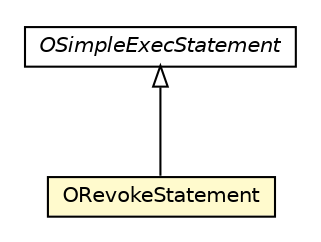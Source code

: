 #!/usr/local/bin/dot
#
# Class diagram 
# Generated by UMLGraph version R5_6-24-gf6e263 (http://www.umlgraph.org/)
#

digraph G {
	edge [fontname="Helvetica",fontsize=10,labelfontname="Helvetica",labelfontsize=10];
	node [fontname="Helvetica",fontsize=10,shape=plaintext];
	nodesep=0.25;
	ranksep=0.5;
	// com.orientechnologies.orient.core.sql.parser.ORevokeStatement
	c5618657 [label=<<table title="com.orientechnologies.orient.core.sql.parser.ORevokeStatement" border="0" cellborder="1" cellspacing="0" cellpadding="2" port="p" bgcolor="lemonChiffon" href="./ORevokeStatement.html">
		<tr><td><table border="0" cellspacing="0" cellpadding="1">
<tr><td align="center" balign="center"> ORevokeStatement </td></tr>
		</table></td></tr>
		</table>>, URL="./ORevokeStatement.html", fontname="Helvetica", fontcolor="black", fontsize=10.0];
	// com.orientechnologies.orient.core.sql.parser.OSimpleExecStatement
	c5618784 [label=<<table title="com.orientechnologies.orient.core.sql.parser.OSimpleExecStatement" border="0" cellborder="1" cellspacing="0" cellpadding="2" port="p" href="./OSimpleExecStatement.html">
		<tr><td><table border="0" cellspacing="0" cellpadding="1">
<tr><td align="center" balign="center"><font face="Helvetica-Oblique"> OSimpleExecStatement </font></td></tr>
		</table></td></tr>
		</table>>, URL="./OSimpleExecStatement.html", fontname="Helvetica", fontcolor="black", fontsize=10.0];
	//com.orientechnologies.orient.core.sql.parser.ORevokeStatement extends com.orientechnologies.orient.core.sql.parser.OSimpleExecStatement
	c5618784:p -> c5618657:p [dir=back,arrowtail=empty];
}


